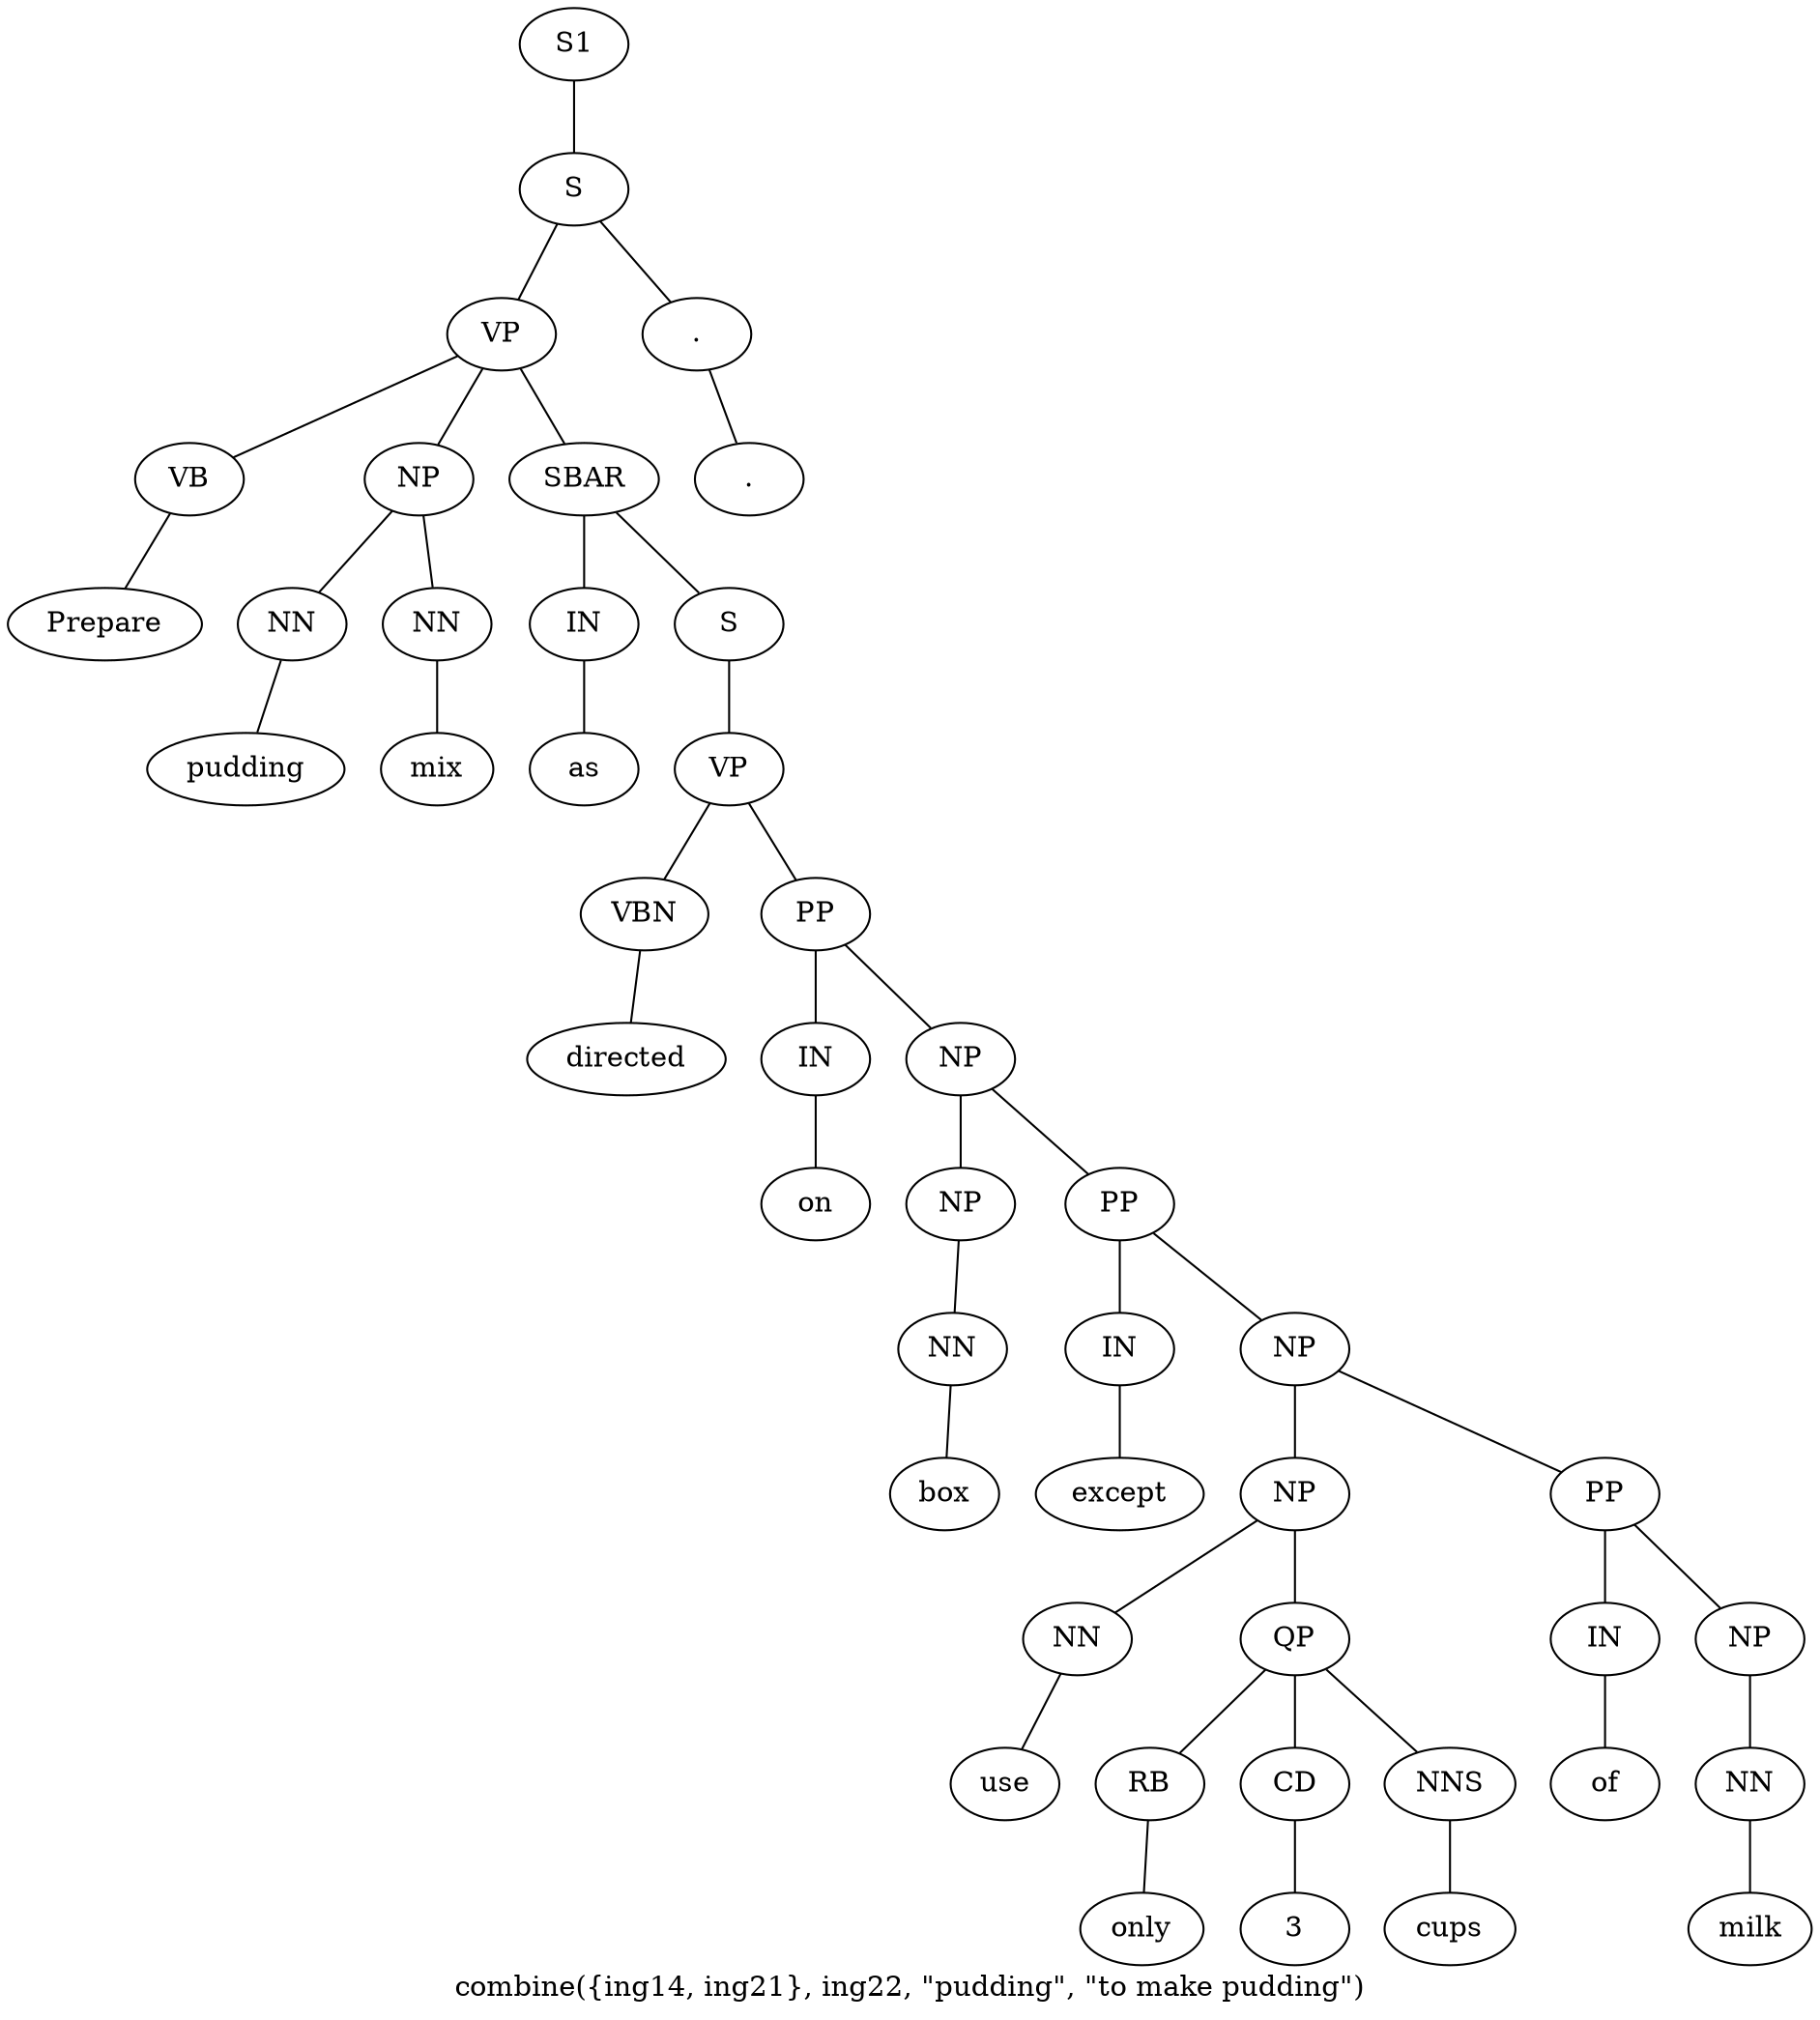 graph SyntaxGraph {
	label = "combine({ing14, ing21}, ing22, \"pudding\", \"to make pudding\")";
	Node0 [label="S1"];
	Node1 [label="S"];
	Node2 [label="VP"];
	Node3 [label="VB"];
	Node4 [label="Prepare"];
	Node5 [label="NP"];
	Node6 [label="NN"];
	Node7 [label="pudding"];
	Node8 [label="NN"];
	Node9 [label="mix"];
	Node10 [label="SBAR"];
	Node11 [label="IN"];
	Node12 [label="as"];
	Node13 [label="S"];
	Node14 [label="VP"];
	Node15 [label="VBN"];
	Node16 [label="directed"];
	Node17 [label="PP"];
	Node18 [label="IN"];
	Node19 [label="on"];
	Node20 [label="NP"];
	Node21 [label="NP"];
	Node22 [label="NN"];
	Node23 [label="box"];
	Node24 [label="PP"];
	Node25 [label="IN"];
	Node26 [label="except"];
	Node27 [label="NP"];
	Node28 [label="NP"];
	Node29 [label="NN"];
	Node30 [label="use"];
	Node31 [label="QP"];
	Node32 [label="RB"];
	Node33 [label="only"];
	Node34 [label="CD"];
	Node35 [label="3"];
	Node36 [label="NNS"];
	Node37 [label="cups"];
	Node38 [label="PP"];
	Node39 [label="IN"];
	Node40 [label="of"];
	Node41 [label="NP"];
	Node42 [label="NN"];
	Node43 [label="milk"];
	Node44 [label="."];
	Node45 [label="."];

	Node0 -- Node1;
	Node1 -- Node2;
	Node1 -- Node44;
	Node2 -- Node3;
	Node2 -- Node5;
	Node2 -- Node10;
	Node3 -- Node4;
	Node5 -- Node6;
	Node5 -- Node8;
	Node6 -- Node7;
	Node8 -- Node9;
	Node10 -- Node11;
	Node10 -- Node13;
	Node11 -- Node12;
	Node13 -- Node14;
	Node14 -- Node15;
	Node14 -- Node17;
	Node15 -- Node16;
	Node17 -- Node18;
	Node17 -- Node20;
	Node18 -- Node19;
	Node20 -- Node21;
	Node20 -- Node24;
	Node21 -- Node22;
	Node22 -- Node23;
	Node24 -- Node25;
	Node24 -- Node27;
	Node25 -- Node26;
	Node27 -- Node28;
	Node27 -- Node38;
	Node28 -- Node29;
	Node28 -- Node31;
	Node29 -- Node30;
	Node31 -- Node32;
	Node31 -- Node34;
	Node31 -- Node36;
	Node32 -- Node33;
	Node34 -- Node35;
	Node36 -- Node37;
	Node38 -- Node39;
	Node38 -- Node41;
	Node39 -- Node40;
	Node41 -- Node42;
	Node42 -- Node43;
	Node44 -- Node45;
}